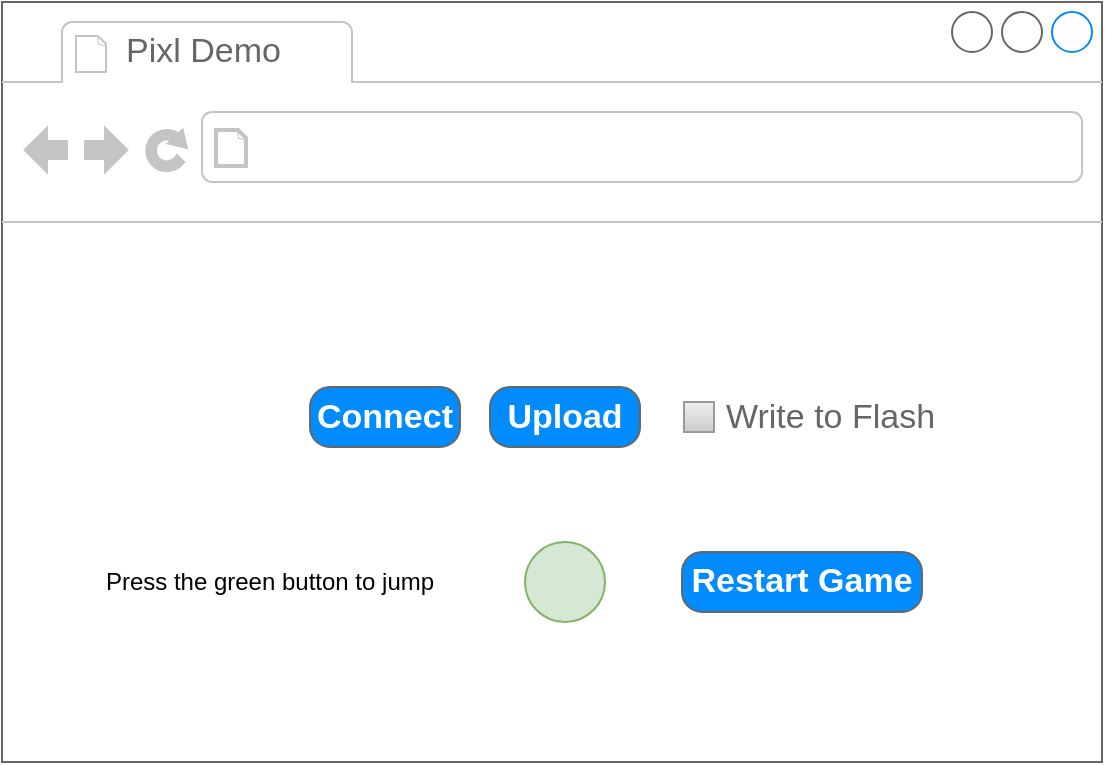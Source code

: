 <mxfile>
    <diagram name="Page-1" id="03018318-947c-dd8e-b7a3-06fadd420f32">
        <mxGraphModel dx="1074" dy="500" grid="1" gridSize="10" guides="1" tooltips="1" connect="1" arrows="1" fold="1" page="1" pageScale="1" pageWidth="1100" pageHeight="850" background="none" math="0" shadow="0">
            <root>
                <mxCell id="0"/>
                <mxCell id="1" parent="0"/>
                <mxCell id="MHUwPR6OBT8zw4PGs1xF-27" value="" style="strokeWidth=1;shadow=0;dashed=0;align=center;html=1;shape=mxgraph.mockup.containers.browserWindow;rSize=0;strokeColor=#666666;strokeColor2=#008cff;strokeColor3=#c4c4c4;mainText=,;recursiveResize=0;" parent="1" vertex="1">
                    <mxGeometry x="210" y="60" width="550" height="380" as="geometry"/>
                </mxCell>
                <mxCell id="MHUwPR6OBT8zw4PGs1xF-28" value="Pixl Demo" style="strokeWidth=1;shadow=0;dashed=0;align=center;html=1;shape=mxgraph.mockup.containers.anchor;fontSize=17;fontColor=#666666;align=left;" parent="MHUwPR6OBT8zw4PGs1xF-27" vertex="1">
                    <mxGeometry x="60" y="12" width="110" height="26" as="geometry"/>
                </mxCell>
                <mxCell id="MHUwPR6OBT8zw4PGs1xF-29" value="" style="strokeWidth=1;shadow=0;dashed=0;align=center;html=1;shape=mxgraph.mockup.containers.anchor;rSize=0;fontSize=17;fontColor=#666666;align=left;" parent="MHUwPR6OBT8zw4PGs1xF-27" vertex="1">
                    <mxGeometry x="130" y="60" width="250" height="26" as="geometry"/>
                </mxCell>
                <mxCell id="MHUwPR6OBT8zw4PGs1xF-30" value="Connect" style="strokeWidth=1;shadow=0;dashed=0;align=center;html=1;shape=mxgraph.mockup.buttons.button;strokeColor=#666666;fontColor=#ffffff;mainText=;buttonStyle=round;fontSize=17;fontStyle=1;fillColor=#008cff;whiteSpace=wrap;" parent="MHUwPR6OBT8zw4PGs1xF-27" vertex="1">
                    <mxGeometry x="154" y="192.5" width="75" height="30" as="geometry"/>
                </mxCell>
                <mxCell id="MHUwPR6OBT8zw4PGs1xF-31" value="Upload" style="strokeWidth=1;shadow=0;dashed=0;align=center;html=1;shape=mxgraph.mockup.buttons.button;strokeColor=#666666;fontColor=#ffffff;mainText=;buttonStyle=round;fontSize=17;fontStyle=1;fillColor=#008cff;whiteSpace=wrap;" parent="MHUwPR6OBT8zw4PGs1xF-27" vertex="1">
                    <mxGeometry x="244" y="192.5" width="75" height="30" as="geometry"/>
                </mxCell>
                <mxCell id="MHUwPR6OBT8zw4PGs1xF-32" value="Write to Flash" style="strokeWidth=1;shadow=0;dashed=0;align=center;html=1;shape=mxgraph.mockup.forms.rrect;rSize=0;fillColor=#eeeeee;strokeColor=#999999;gradientColor=#cccccc;align=left;spacingLeft=4;fontSize=17;fontColor=#666666;labelPosition=right;" parent="MHUwPR6OBT8zw4PGs1xF-27" vertex="1">
                    <mxGeometry x="341" y="200" width="15" height="15" as="geometry"/>
                </mxCell>
                <mxCell id="MHUwPR6OBT8zw4PGs1xF-40" value="" style="ellipse;whiteSpace=wrap;html=1;aspect=fixed;fillColor=#d5e8d4;strokeColor=#82b366;" parent="MHUwPR6OBT8zw4PGs1xF-27" vertex="1">
                    <mxGeometry x="261.5" y="270" width="40" height="40" as="geometry"/>
                </mxCell>
                <mxCell id="MHUwPR6OBT8zw4PGs1xF-41" value="Press the green button to jump" style="text;html=1;strokeColor=none;fillColor=none;align=center;verticalAlign=middle;whiteSpace=wrap;rounded=0;" parent="MHUwPR6OBT8zw4PGs1xF-27" vertex="1">
                    <mxGeometry x="39" y="270" width="190" height="40" as="geometry"/>
                </mxCell>
                <mxCell id="MHUwPR6OBT8zw4PGs1xF-42" value="Restart Game" style="strokeWidth=1;shadow=0;dashed=0;align=center;html=1;shape=mxgraph.mockup.buttons.button;strokeColor=#666666;fontColor=#ffffff;mainText=;buttonStyle=round;fontSize=17;fontStyle=1;fillColor=#008cff;whiteSpace=wrap;" parent="MHUwPR6OBT8zw4PGs1xF-27" vertex="1">
                    <mxGeometry x="340" y="275" width="120" height="30" as="geometry"/>
                </mxCell>
            </root>
        </mxGraphModel>
    </diagram>
</mxfile>